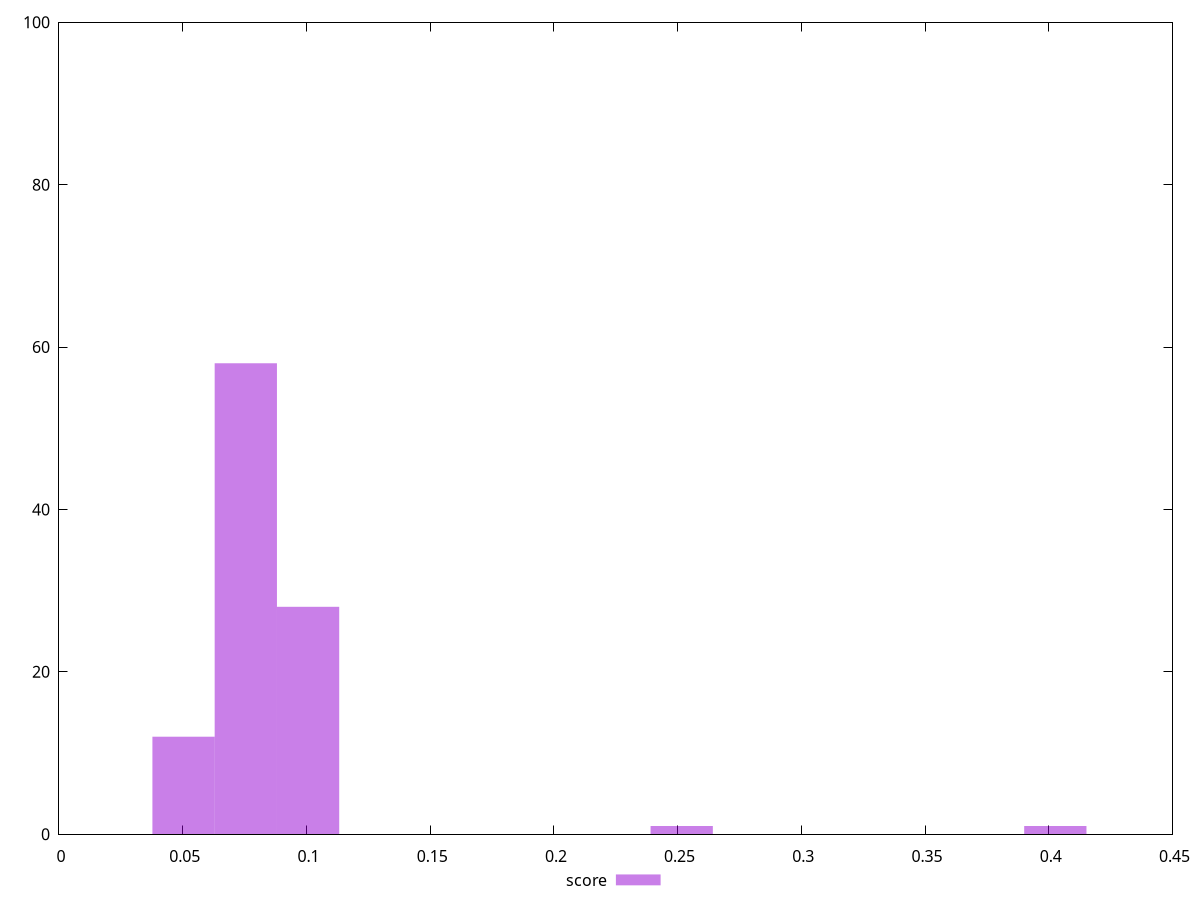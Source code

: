 reset
set terminal svg size 640, 490 enhanced background rgb 'white'
set output "report_00007_2020-12-11T15:55:29.892Z/unused-javascript/samples/pages/score/histogram.svg"

$score <<EOF
0.25165499957392345 1
0.10066199982956937 28
0.05033099991478469 12
0.07549649987217703 58
0.4026479993182775 1
EOF

set key outside below
set boxwidth 0.025165499957392343
set yrange [0:100]
set style fill transparent solid 0.5 noborder

plot \
  $score title "score" with boxes, \


reset